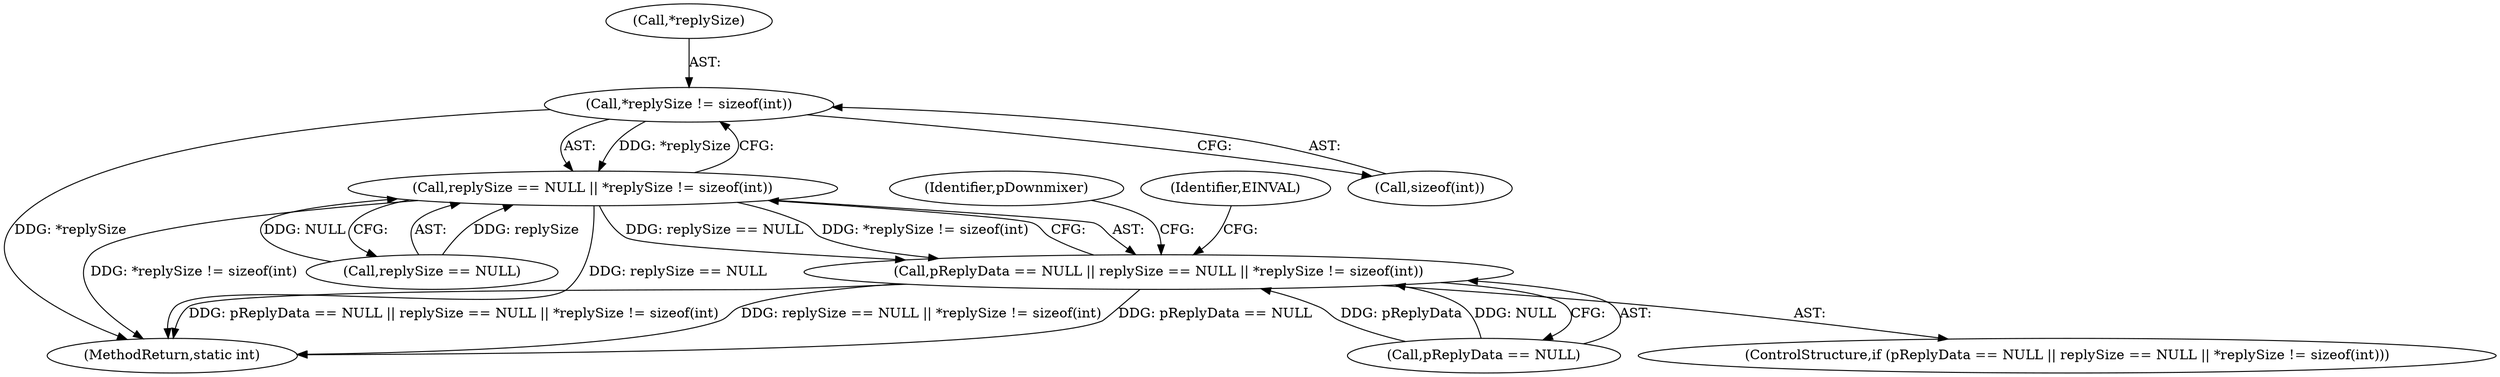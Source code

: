digraph "0_Android_aeea52da00d210587fb3ed895de3d5f2e0264c88_0@API" {
"1000442" [label="(Call,*replySize != sizeof(int))"];
"1000438" [label="(Call,replySize == NULL || *replySize != sizeof(int))"];
"1000434" [label="(Call,pReplyData == NULL || replySize == NULL || *replySize != sizeof(int))"];
"1000438" [label="(Call,replySize == NULL || *replySize != sizeof(int))"];
"1000442" [label="(Call,*replySize != sizeof(int))"];
"1000572" [label="(MethodReturn,static int)"];
"1000445" [label="(Call,sizeof(int))"];
"1000450" [label="(Identifier,EINVAL)"];
"1000454" [label="(Identifier,pDownmixer)"];
"1000434" [label="(Call,pReplyData == NULL || replySize == NULL || *replySize != sizeof(int))"];
"1000433" [label="(ControlStructure,if (pReplyData == NULL || replySize == NULL || *replySize != sizeof(int)))"];
"1000435" [label="(Call,pReplyData == NULL)"];
"1000443" [label="(Call,*replySize)"];
"1000439" [label="(Call,replySize == NULL)"];
"1000442" -> "1000438"  [label="AST: "];
"1000442" -> "1000445"  [label="CFG: "];
"1000443" -> "1000442"  [label="AST: "];
"1000445" -> "1000442"  [label="AST: "];
"1000438" -> "1000442"  [label="CFG: "];
"1000442" -> "1000572"  [label="DDG: *replySize"];
"1000442" -> "1000438"  [label="DDG: *replySize"];
"1000438" -> "1000434"  [label="AST: "];
"1000438" -> "1000439"  [label="CFG: "];
"1000439" -> "1000438"  [label="AST: "];
"1000434" -> "1000438"  [label="CFG: "];
"1000438" -> "1000572"  [label="DDG: *replySize != sizeof(int)"];
"1000438" -> "1000572"  [label="DDG: replySize == NULL"];
"1000438" -> "1000434"  [label="DDG: replySize == NULL"];
"1000438" -> "1000434"  [label="DDG: *replySize != sizeof(int)"];
"1000439" -> "1000438"  [label="DDG: replySize"];
"1000439" -> "1000438"  [label="DDG: NULL"];
"1000434" -> "1000433"  [label="AST: "];
"1000434" -> "1000435"  [label="CFG: "];
"1000435" -> "1000434"  [label="AST: "];
"1000450" -> "1000434"  [label="CFG: "];
"1000454" -> "1000434"  [label="CFG: "];
"1000434" -> "1000572"  [label="DDG: pReplyData == NULL || replySize == NULL || *replySize != sizeof(int)"];
"1000434" -> "1000572"  [label="DDG: replySize == NULL || *replySize != sizeof(int)"];
"1000434" -> "1000572"  [label="DDG: pReplyData == NULL"];
"1000435" -> "1000434"  [label="DDG: pReplyData"];
"1000435" -> "1000434"  [label="DDG: NULL"];
}
